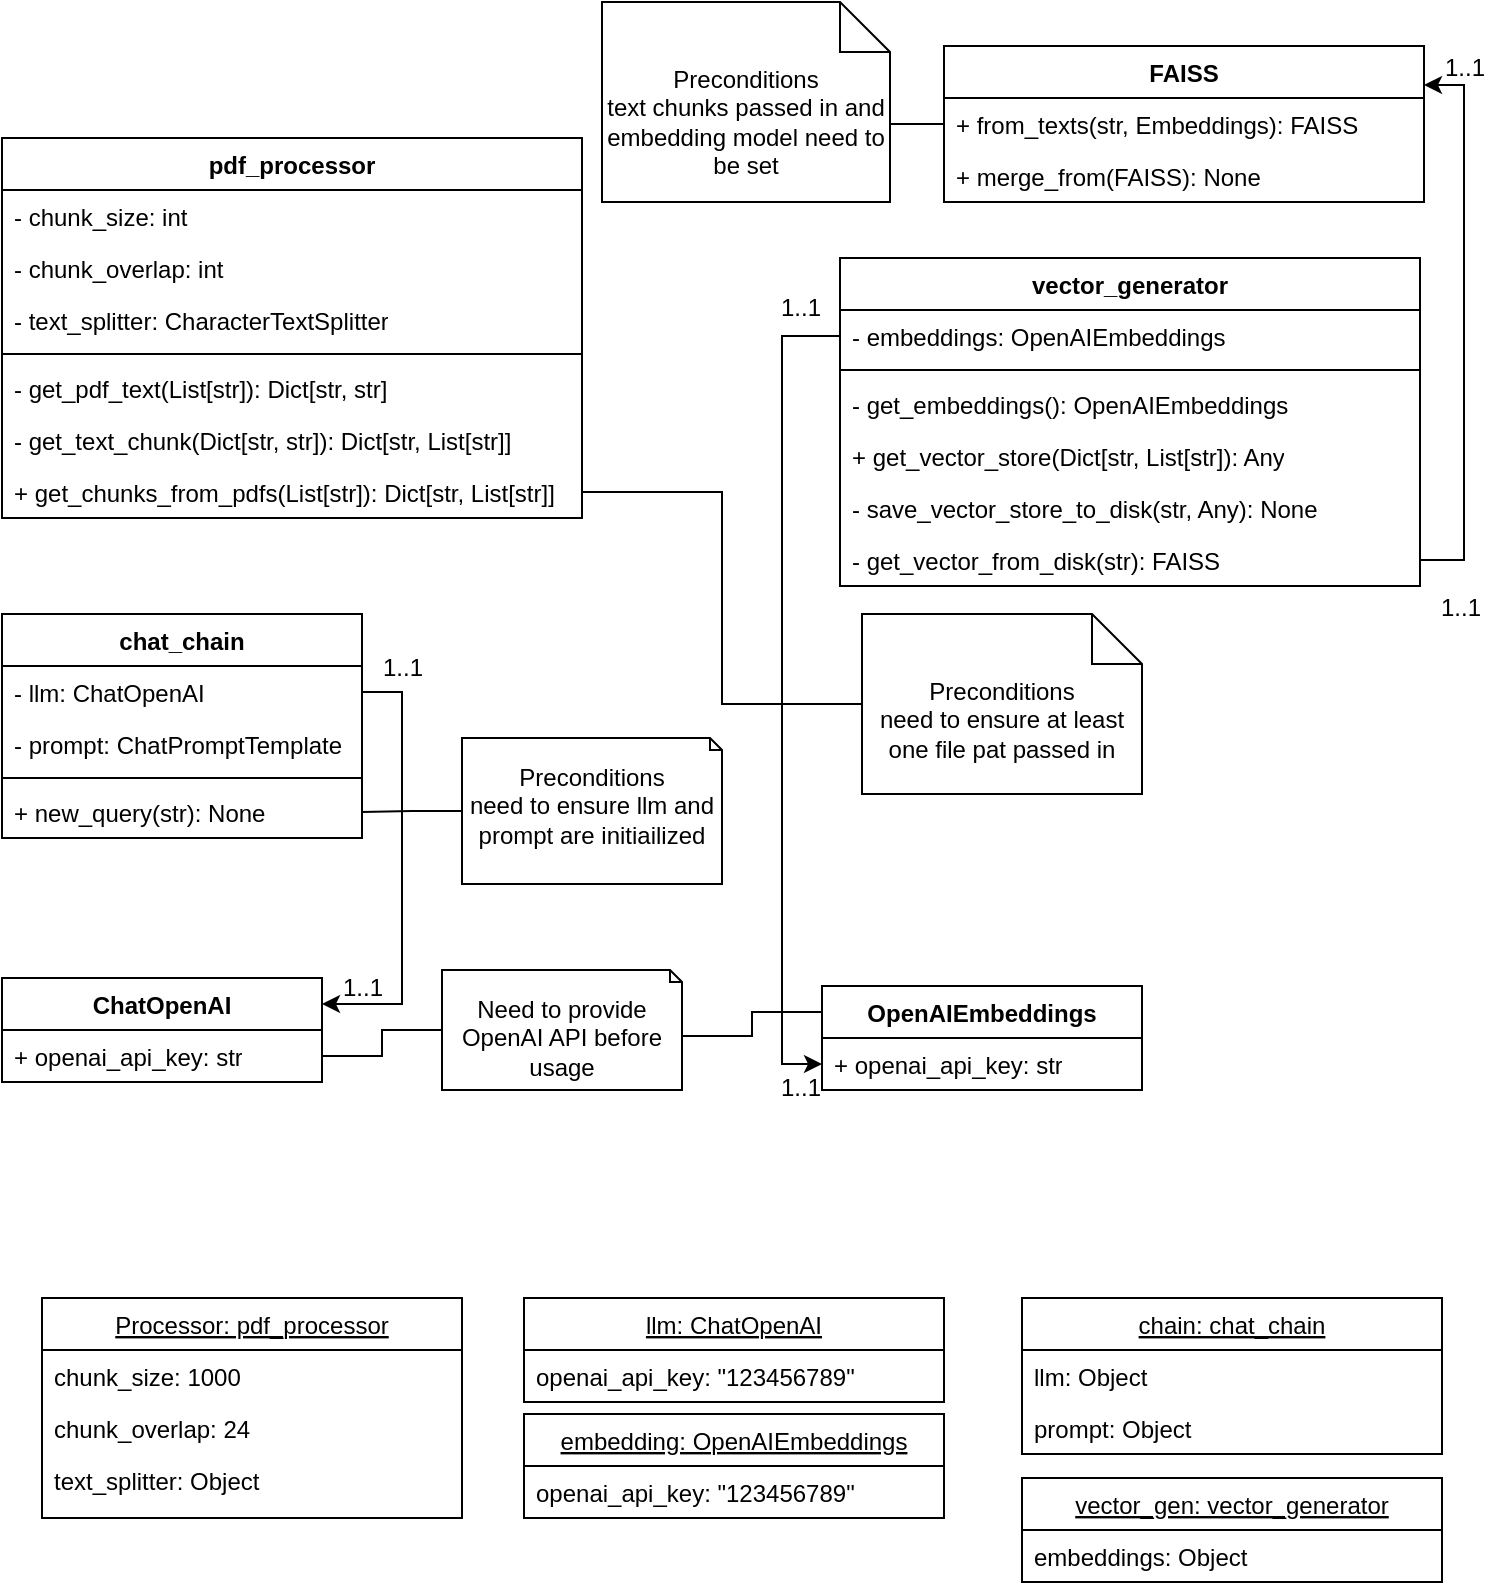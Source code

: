 <mxfile version="22.1.3" type="device">
  <diagram id="C5RBs43oDa-KdzZeNtuy" name="Page-1">
    <mxGraphModel dx="1285" dy="1945" grid="1" gridSize="10" guides="1" tooltips="1" connect="1" arrows="1" fold="1" page="1" pageScale="1" pageWidth="827" pageHeight="1169" math="0" shadow="0">
      <root>
        <mxCell id="WIyWlLk6GJQsqaUBKTNV-0" />
        <mxCell id="WIyWlLk6GJQsqaUBKTNV-1" parent="WIyWlLk6GJQsqaUBKTNV-0" />
        <mxCell id="FrNwQSdIcnlR_9s1XyZw-0" value="Processor: pdf_processor" style="swimlane;fontStyle=4;align=center;verticalAlign=top;childLayout=stackLayout;horizontal=1;startSize=26;horizontalStack=0;resizeParent=1;resizeLast=0;collapsible=1;marginBottom=0;rounded=0;shadow=0;strokeWidth=1;" parent="WIyWlLk6GJQsqaUBKTNV-1" vertex="1">
          <mxGeometry x="90" y="630" width="210" height="110" as="geometry">
            <mxRectangle x="550" y="140" width="160" height="26" as="alternateBounds" />
          </mxGeometry>
        </mxCell>
        <mxCell id="FrNwQSdIcnlR_9s1XyZw-1" value="chunk_size: 1000" style="text;align=left;verticalAlign=top;spacingLeft=4;spacingRight=4;overflow=hidden;rotatable=0;points=[[0,0.5],[1,0.5]];portConstraint=eastwest;" parent="FrNwQSdIcnlR_9s1XyZw-0" vertex="1">
          <mxGeometry y="26" width="210" height="26" as="geometry" />
        </mxCell>
        <mxCell id="FrNwQSdIcnlR_9s1XyZw-2" value="chunk_overlap: 24" style="text;align=left;verticalAlign=top;spacingLeft=4;spacingRight=4;overflow=hidden;rotatable=0;points=[[0,0.5],[1,0.5]];portConstraint=eastwest;rounded=0;shadow=0;html=0;" parent="FrNwQSdIcnlR_9s1XyZw-0" vertex="1">
          <mxGeometry y="52" width="210" height="26" as="geometry" />
        </mxCell>
        <mxCell id="FrNwQSdIcnlR_9s1XyZw-3" value="text_splitter: Object" style="text;align=left;verticalAlign=top;spacingLeft=4;spacingRight=4;overflow=hidden;rotatable=0;points=[[0,0.5],[1,0.5]];portConstraint=eastwest;rounded=0;shadow=0;html=0;" parent="FrNwQSdIcnlR_9s1XyZw-0" vertex="1">
          <mxGeometry y="78" width="210" height="26" as="geometry" />
        </mxCell>
        <mxCell id="NlZModdEgZn9xXVtde5f-0" value="vector_generator" style="swimlane;fontStyle=1;align=center;verticalAlign=top;childLayout=stackLayout;horizontal=1;startSize=26;horizontalStack=0;resizeParent=1;resizeParentMax=0;resizeLast=0;collapsible=1;marginBottom=0;whiteSpace=wrap;html=1;" vertex="1" parent="WIyWlLk6GJQsqaUBKTNV-1">
          <mxGeometry x="489" y="110" width="290" height="164" as="geometry" />
        </mxCell>
        <mxCell id="NlZModdEgZn9xXVtde5f-1" value="- embeddings: OpenAIEmbeddings" style="text;strokeColor=none;fillColor=none;align=left;verticalAlign=top;spacingLeft=4;spacingRight=4;overflow=hidden;rotatable=0;points=[[0,0.5],[1,0.5]];portConstraint=eastwest;whiteSpace=wrap;html=1;" vertex="1" parent="NlZModdEgZn9xXVtde5f-0">
          <mxGeometry y="26" width="290" height="26" as="geometry" />
        </mxCell>
        <mxCell id="NlZModdEgZn9xXVtde5f-2" value="" style="line;strokeWidth=1;fillColor=none;align=left;verticalAlign=middle;spacingTop=-1;spacingLeft=3;spacingRight=3;rotatable=0;labelPosition=right;points=[];portConstraint=eastwest;strokeColor=inherit;" vertex="1" parent="NlZModdEgZn9xXVtde5f-0">
          <mxGeometry y="52" width="290" height="8" as="geometry" />
        </mxCell>
        <mxCell id="NlZModdEgZn9xXVtde5f-3" value="- get_embeddings(): OpenAIEmbeddings" style="text;strokeColor=none;fillColor=none;align=left;verticalAlign=top;spacingLeft=4;spacingRight=4;overflow=hidden;rotatable=0;points=[[0,0.5],[1,0.5]];portConstraint=eastwest;whiteSpace=wrap;html=1;" vertex="1" parent="NlZModdEgZn9xXVtde5f-0">
          <mxGeometry y="60" width="290" height="26" as="geometry" />
        </mxCell>
        <mxCell id="NlZModdEgZn9xXVtde5f-13" value="+ get_vector_store(Dict[str, List[str]): Any" style="text;strokeColor=none;fillColor=none;align=left;verticalAlign=top;spacingLeft=4;spacingRight=4;overflow=hidden;rotatable=0;points=[[0,0.5],[1,0.5]];portConstraint=eastwest;whiteSpace=wrap;html=1;" vertex="1" parent="NlZModdEgZn9xXVtde5f-0">
          <mxGeometry y="86" width="290" height="26" as="geometry" />
        </mxCell>
        <mxCell id="NlZModdEgZn9xXVtde5f-14" value="- save_vector_store_to_disk(str, Any): None" style="text;strokeColor=none;fillColor=none;align=left;verticalAlign=top;spacingLeft=4;spacingRight=4;overflow=hidden;rotatable=0;points=[[0,0.5],[1,0.5]];portConstraint=eastwest;whiteSpace=wrap;html=1;" vertex="1" parent="NlZModdEgZn9xXVtde5f-0">
          <mxGeometry y="112" width="290" height="26" as="geometry" />
        </mxCell>
        <mxCell id="NlZModdEgZn9xXVtde5f-15" value="- get_vector_from_disk(str): FAISS" style="text;strokeColor=none;fillColor=none;align=left;verticalAlign=top;spacingLeft=4;spacingRight=4;overflow=hidden;rotatable=0;points=[[0,0.5],[1,0.5]];portConstraint=eastwest;whiteSpace=wrap;html=1;" vertex="1" parent="NlZModdEgZn9xXVtde5f-0">
          <mxGeometry y="138" width="290" height="26" as="geometry" />
        </mxCell>
        <mxCell id="NlZModdEgZn9xXVtde5f-4" value="pdf_processor" style="swimlane;fontStyle=1;align=center;verticalAlign=top;childLayout=stackLayout;horizontal=1;startSize=26;horizontalStack=0;resizeParent=1;resizeParentMax=0;resizeLast=0;collapsible=1;marginBottom=0;whiteSpace=wrap;html=1;" vertex="1" parent="WIyWlLk6GJQsqaUBKTNV-1">
          <mxGeometry x="70" y="50" width="290" height="190" as="geometry" />
        </mxCell>
        <mxCell id="NlZModdEgZn9xXVtde5f-5" value="- chunk_size: int" style="text;strokeColor=none;fillColor=none;align=left;verticalAlign=top;spacingLeft=4;spacingRight=4;overflow=hidden;rotatable=0;points=[[0,0.5],[1,0.5]];portConstraint=eastwest;whiteSpace=wrap;html=1;" vertex="1" parent="NlZModdEgZn9xXVtde5f-4">
          <mxGeometry y="26" width="290" height="26" as="geometry" />
        </mxCell>
        <mxCell id="NlZModdEgZn9xXVtde5f-8" value="- chunk_overlap: int" style="text;strokeColor=none;fillColor=none;align=left;verticalAlign=top;spacingLeft=4;spacingRight=4;overflow=hidden;rotatable=0;points=[[0,0.5],[1,0.5]];portConstraint=eastwest;whiteSpace=wrap;html=1;" vertex="1" parent="NlZModdEgZn9xXVtde5f-4">
          <mxGeometry y="52" width="290" height="26" as="geometry" />
        </mxCell>
        <mxCell id="NlZModdEgZn9xXVtde5f-10" value="- text_splitter:&amp;nbsp;CharacterTextSplitter" style="text;strokeColor=none;fillColor=none;align=left;verticalAlign=top;spacingLeft=4;spacingRight=4;overflow=hidden;rotatable=0;points=[[0,0.5],[1,0.5]];portConstraint=eastwest;whiteSpace=wrap;html=1;" vertex="1" parent="NlZModdEgZn9xXVtde5f-4">
          <mxGeometry y="78" width="290" height="26" as="geometry" />
        </mxCell>
        <mxCell id="NlZModdEgZn9xXVtde5f-6" value="" style="line;strokeWidth=1;fillColor=none;align=left;verticalAlign=middle;spacingTop=-1;spacingLeft=3;spacingRight=3;rotatable=0;labelPosition=right;points=[];portConstraint=eastwest;strokeColor=inherit;" vertex="1" parent="NlZModdEgZn9xXVtde5f-4">
          <mxGeometry y="104" width="290" height="8" as="geometry" />
        </mxCell>
        <mxCell id="NlZModdEgZn9xXVtde5f-7" value="- get_pdf_text(List[str]): Dict[str, str]" style="text;strokeColor=none;fillColor=none;align=left;verticalAlign=top;spacingLeft=4;spacingRight=4;overflow=hidden;rotatable=0;points=[[0,0.5],[1,0.5]];portConstraint=eastwest;whiteSpace=wrap;html=1;" vertex="1" parent="NlZModdEgZn9xXVtde5f-4">
          <mxGeometry y="112" width="290" height="26" as="geometry" />
        </mxCell>
        <mxCell id="NlZModdEgZn9xXVtde5f-11" value="- get_text_chunk(Dict[str, str]): Dict[str, List[str]]" style="text;strokeColor=none;fillColor=none;align=left;verticalAlign=top;spacingLeft=4;spacingRight=4;overflow=hidden;rotatable=0;points=[[0,0.5],[1,0.5]];portConstraint=eastwest;whiteSpace=wrap;html=1;" vertex="1" parent="NlZModdEgZn9xXVtde5f-4">
          <mxGeometry y="138" width="290" height="26" as="geometry" />
        </mxCell>
        <mxCell id="NlZModdEgZn9xXVtde5f-12" value="+ get_chunks_from_pdfs(List[str]): Dict[str, List[str]]" style="text;strokeColor=none;fillColor=none;align=left;verticalAlign=top;spacingLeft=4;spacingRight=4;overflow=hidden;rotatable=0;points=[[0,0.5],[1,0.5]];portConstraint=eastwest;whiteSpace=wrap;html=1;" vertex="1" parent="NlZModdEgZn9xXVtde5f-4">
          <mxGeometry y="164" width="290" height="26" as="geometry" />
        </mxCell>
        <mxCell id="NlZModdEgZn9xXVtde5f-16" value="OpenAIEmbeddings" style="swimlane;fontStyle=1;align=center;verticalAlign=top;childLayout=stackLayout;horizontal=1;startSize=26;horizontalStack=0;resizeParent=1;resizeParentMax=0;resizeLast=0;collapsible=1;marginBottom=0;whiteSpace=wrap;html=1;" vertex="1" parent="WIyWlLk6GJQsqaUBKTNV-1">
          <mxGeometry x="480" y="474" width="160" height="52" as="geometry" />
        </mxCell>
        <mxCell id="NlZModdEgZn9xXVtde5f-17" value="+ openai_api_key: str" style="text;strokeColor=none;fillColor=none;align=left;verticalAlign=top;spacingLeft=4;spacingRight=4;overflow=hidden;rotatable=0;points=[[0,0.5],[1,0.5]];portConstraint=eastwest;whiteSpace=wrap;html=1;" vertex="1" parent="NlZModdEgZn9xXVtde5f-16">
          <mxGeometry y="26" width="160" height="26" as="geometry" />
        </mxCell>
        <mxCell id="NlZModdEgZn9xXVtde5f-20" value="FAISS" style="swimlane;fontStyle=1;align=center;verticalAlign=top;childLayout=stackLayout;horizontal=1;startSize=26;horizontalStack=0;resizeParent=1;resizeParentMax=0;resizeLast=0;collapsible=1;marginBottom=0;whiteSpace=wrap;html=1;" vertex="1" parent="WIyWlLk6GJQsqaUBKTNV-1">
          <mxGeometry x="541" y="4" width="240" height="78" as="geometry" />
        </mxCell>
        <mxCell id="NlZModdEgZn9xXVtde5f-23" value="+ from_texts(str, Embeddings): FAISS" style="text;strokeColor=none;fillColor=none;align=left;verticalAlign=top;spacingLeft=4;spacingRight=4;overflow=hidden;rotatable=0;points=[[0,0.5],[1,0.5]];portConstraint=eastwest;whiteSpace=wrap;html=1;" vertex="1" parent="NlZModdEgZn9xXVtde5f-20">
          <mxGeometry y="26" width="240" height="26" as="geometry" />
        </mxCell>
        <mxCell id="NlZModdEgZn9xXVtde5f-24" value="+ merge_from(FAISS): None" style="text;strokeColor=none;fillColor=none;align=left;verticalAlign=top;spacingLeft=4;spacingRight=4;overflow=hidden;rotatable=0;points=[[0,0.5],[1,0.5]];portConstraint=eastwest;whiteSpace=wrap;html=1;" vertex="1" parent="NlZModdEgZn9xXVtde5f-20">
          <mxGeometry y="52" width="240" height="26" as="geometry" />
        </mxCell>
        <mxCell id="NlZModdEgZn9xXVtde5f-29" value="chat_chain" style="swimlane;fontStyle=1;align=center;verticalAlign=top;childLayout=stackLayout;horizontal=1;startSize=26;horizontalStack=0;resizeParent=1;resizeParentMax=0;resizeLast=0;collapsible=1;marginBottom=0;whiteSpace=wrap;html=1;" vertex="1" parent="WIyWlLk6GJQsqaUBKTNV-1">
          <mxGeometry x="70" y="288" width="180" height="112" as="geometry" />
        </mxCell>
        <mxCell id="NlZModdEgZn9xXVtde5f-30" value="- llm: ChatOpenAI" style="text;strokeColor=none;fillColor=none;align=left;verticalAlign=top;spacingLeft=4;spacingRight=4;overflow=hidden;rotatable=0;points=[[0,0.5],[1,0.5]];portConstraint=eastwest;whiteSpace=wrap;html=1;" vertex="1" parent="NlZModdEgZn9xXVtde5f-29">
          <mxGeometry y="26" width="180" height="26" as="geometry" />
        </mxCell>
        <mxCell id="NlZModdEgZn9xXVtde5f-34" value="- prompt: ChatPromptTemplate" style="text;strokeColor=none;fillColor=none;align=left;verticalAlign=top;spacingLeft=4;spacingRight=4;overflow=hidden;rotatable=0;points=[[0,0.5],[1,0.5]];portConstraint=eastwest;whiteSpace=wrap;html=1;" vertex="1" parent="NlZModdEgZn9xXVtde5f-29">
          <mxGeometry y="52" width="180" height="26" as="geometry" />
        </mxCell>
        <mxCell id="NlZModdEgZn9xXVtde5f-31" value="" style="line;strokeWidth=1;fillColor=none;align=left;verticalAlign=middle;spacingTop=-1;spacingLeft=3;spacingRight=3;rotatable=0;labelPosition=right;points=[];portConstraint=eastwest;strokeColor=inherit;" vertex="1" parent="NlZModdEgZn9xXVtde5f-29">
          <mxGeometry y="78" width="180" height="8" as="geometry" />
        </mxCell>
        <mxCell id="NlZModdEgZn9xXVtde5f-32" value="+ new_query(str): None" style="text;strokeColor=none;fillColor=none;align=left;verticalAlign=top;spacingLeft=4;spacingRight=4;overflow=hidden;rotatable=0;points=[[0,0.5],[1,0.5]];portConstraint=eastwest;whiteSpace=wrap;html=1;" vertex="1" parent="NlZModdEgZn9xXVtde5f-29">
          <mxGeometry y="86" width="180" height="26" as="geometry" />
        </mxCell>
        <mxCell id="NlZModdEgZn9xXVtde5f-35" value="ChatOpenAI" style="swimlane;fontStyle=1;align=center;verticalAlign=top;childLayout=stackLayout;horizontal=1;startSize=26;horizontalStack=0;resizeParent=1;resizeParentMax=0;resizeLast=0;collapsible=1;marginBottom=0;whiteSpace=wrap;html=1;" vertex="1" parent="WIyWlLk6GJQsqaUBKTNV-1">
          <mxGeometry x="70" y="470" width="160" height="52" as="geometry" />
        </mxCell>
        <mxCell id="NlZModdEgZn9xXVtde5f-36" value="+ openai_api_key: str" style="text;strokeColor=none;fillColor=none;align=left;verticalAlign=top;spacingLeft=4;spacingRight=4;overflow=hidden;rotatable=0;points=[[0,0.5],[1,0.5]];portConstraint=eastwest;whiteSpace=wrap;html=1;" vertex="1" parent="NlZModdEgZn9xXVtde5f-35">
          <mxGeometry y="26" width="160" height="26" as="geometry" />
        </mxCell>
        <mxCell id="NlZModdEgZn9xXVtde5f-41" style="edgeStyle=orthogonalEdgeStyle;rounded=0;orthogonalLoop=1;jettySize=auto;html=1;exitX=1;exitY=0.5;exitDx=0;exitDy=0;entryX=1;entryY=0.25;entryDx=0;entryDy=0;" edge="1" parent="WIyWlLk6GJQsqaUBKTNV-1" source="NlZModdEgZn9xXVtde5f-30" target="NlZModdEgZn9xXVtde5f-35">
          <mxGeometry relative="1" as="geometry" />
        </mxCell>
        <mxCell id="NlZModdEgZn9xXVtde5f-42" style="edgeStyle=orthogonalEdgeStyle;rounded=0;orthogonalLoop=1;jettySize=auto;html=1;exitX=0;exitY=0.5;exitDx=0;exitDy=0;entryX=0;entryY=0.5;entryDx=0;entryDy=0;" edge="1" parent="WIyWlLk6GJQsqaUBKTNV-1" source="NlZModdEgZn9xXVtde5f-1" target="NlZModdEgZn9xXVtde5f-17">
          <mxGeometry relative="1" as="geometry" />
        </mxCell>
        <mxCell id="NlZModdEgZn9xXVtde5f-45" style="edgeStyle=orthogonalEdgeStyle;rounded=0;orthogonalLoop=1;jettySize=auto;html=1;exitX=0;exitY=0.5;exitDx=0;exitDy=0;exitPerimeter=0;entryX=1;entryY=0.5;entryDx=0;entryDy=0;endArrow=none;endFill=0;" edge="1" parent="WIyWlLk6GJQsqaUBKTNV-1" source="NlZModdEgZn9xXVtde5f-44" target="NlZModdEgZn9xXVtde5f-36">
          <mxGeometry relative="1" as="geometry" />
        </mxCell>
        <mxCell id="NlZModdEgZn9xXVtde5f-44" value="Need to provide OpenAI API before usage" style="shape=note2;boundedLbl=1;whiteSpace=wrap;html=1;size=6;verticalAlign=top;align=center;" vertex="1" parent="WIyWlLk6GJQsqaUBKTNV-1">
          <mxGeometry x="290" y="466" width="120" height="60" as="geometry" />
        </mxCell>
        <mxCell id="NlZModdEgZn9xXVtde5f-46" style="edgeStyle=orthogonalEdgeStyle;rounded=0;orthogonalLoop=1;jettySize=auto;html=1;exitX=0;exitY=0.25;exitDx=0;exitDy=0;entryX=0;entryY=0;entryDx=120;entryDy=33;entryPerimeter=0;endArrow=none;endFill=0;" edge="1" parent="WIyWlLk6GJQsqaUBKTNV-1" source="NlZModdEgZn9xXVtde5f-16" target="NlZModdEgZn9xXVtde5f-44">
          <mxGeometry relative="1" as="geometry" />
        </mxCell>
        <mxCell id="NlZModdEgZn9xXVtde5f-50" style="edgeStyle=orthogonalEdgeStyle;rounded=0;orthogonalLoop=1;jettySize=auto;html=1;exitX=0;exitY=0.5;exitDx=0;exitDy=0;exitPerimeter=0;entryX=1;entryY=0.5;entryDx=0;entryDy=0;endArrow=none;endFill=0;" edge="1" parent="WIyWlLk6GJQsqaUBKTNV-1" source="NlZModdEgZn9xXVtde5f-48" target="NlZModdEgZn9xXVtde5f-32">
          <mxGeometry relative="1" as="geometry" />
        </mxCell>
        <mxCell id="NlZModdEgZn9xXVtde5f-48" value="Preconditions&lt;br&gt;need to ensure llm and prompt are initiailized" style="shape=note2;boundedLbl=1;whiteSpace=wrap;html=1;size=6;verticalAlign=top;align=center;" vertex="1" parent="WIyWlLk6GJQsqaUBKTNV-1">
          <mxGeometry x="300" y="350" width="130" height="73" as="geometry" />
        </mxCell>
        <mxCell id="NlZModdEgZn9xXVtde5f-49" style="edgeStyle=orthogonalEdgeStyle;rounded=0;orthogonalLoop=1;jettySize=auto;html=1;exitX=1;exitY=0.5;exitDx=0;exitDy=0;entryX=1;entryY=0.25;entryDx=0;entryDy=0;" edge="1" parent="WIyWlLk6GJQsqaUBKTNV-1" source="NlZModdEgZn9xXVtde5f-15" target="NlZModdEgZn9xXVtde5f-20">
          <mxGeometry relative="1" as="geometry" />
        </mxCell>
        <mxCell id="NlZModdEgZn9xXVtde5f-53" style="edgeStyle=orthogonalEdgeStyle;rounded=0;orthogonalLoop=1;jettySize=auto;html=1;exitX=0;exitY=0.5;exitDx=0;exitDy=0;exitPerimeter=0;entryX=1;entryY=0.5;entryDx=0;entryDy=0;endArrow=none;endFill=0;" edge="1" parent="WIyWlLk6GJQsqaUBKTNV-1" source="NlZModdEgZn9xXVtde5f-52" target="NlZModdEgZn9xXVtde5f-12">
          <mxGeometry relative="1" as="geometry" />
        </mxCell>
        <mxCell id="NlZModdEgZn9xXVtde5f-52" value="Preconditions&lt;br&gt;need to ensure at least one file pat passed in" style="shape=note2;boundedLbl=1;whiteSpace=wrap;html=1;size=25;verticalAlign=top;align=center;" vertex="1" parent="WIyWlLk6GJQsqaUBKTNV-1">
          <mxGeometry x="500" y="288" width="140" height="90" as="geometry" />
        </mxCell>
        <mxCell id="NlZModdEgZn9xXVtde5f-54" value="Preconditions&lt;br&gt;text chunks passed in and embedding model need to be set" style="shape=note2;boundedLbl=1;whiteSpace=wrap;html=1;size=25;verticalAlign=top;align=center;" vertex="1" parent="WIyWlLk6GJQsqaUBKTNV-1">
          <mxGeometry x="370" y="-18" width="144" height="100" as="geometry" />
        </mxCell>
        <mxCell id="NlZModdEgZn9xXVtde5f-55" style="edgeStyle=orthogonalEdgeStyle;rounded=0;orthogonalLoop=1;jettySize=auto;html=1;exitX=0;exitY=0.5;exitDx=0;exitDy=0;entryX=0;entryY=0;entryDx=144;entryDy=62.5;entryPerimeter=0;endArrow=none;endFill=0;" edge="1" parent="WIyWlLk6GJQsqaUBKTNV-1" source="NlZModdEgZn9xXVtde5f-23" target="NlZModdEgZn9xXVtde5f-54">
          <mxGeometry relative="1" as="geometry" />
        </mxCell>
        <mxCell id="NlZModdEgZn9xXVtde5f-57" value="1..1" style="text;html=1;align=center;verticalAlign=middle;resizable=0;points=[];autosize=1;strokeColor=none;fillColor=none;" vertex="1" parent="WIyWlLk6GJQsqaUBKTNV-1">
          <mxGeometry x="250" y="300" width="40" height="30" as="geometry" />
        </mxCell>
        <mxCell id="NlZModdEgZn9xXVtde5f-58" value="1..1" style="text;html=1;align=center;verticalAlign=middle;resizable=0;points=[];autosize=1;strokeColor=none;fillColor=none;" vertex="1" parent="WIyWlLk6GJQsqaUBKTNV-1">
          <mxGeometry x="230" y="460" width="40" height="30" as="geometry" />
        </mxCell>
        <mxCell id="NlZModdEgZn9xXVtde5f-59" value="1..1" style="text;html=1;align=center;verticalAlign=middle;resizable=0;points=[];autosize=1;strokeColor=none;fillColor=none;" vertex="1" parent="WIyWlLk6GJQsqaUBKTNV-1">
          <mxGeometry x="449" y="510" width="40" height="30" as="geometry" />
        </mxCell>
        <mxCell id="NlZModdEgZn9xXVtde5f-60" value="1..1" style="text;html=1;align=center;verticalAlign=middle;resizable=0;points=[];autosize=1;strokeColor=none;fillColor=none;" vertex="1" parent="WIyWlLk6GJQsqaUBKTNV-1">
          <mxGeometry x="449" y="120" width="40" height="30" as="geometry" />
        </mxCell>
        <mxCell id="NlZModdEgZn9xXVtde5f-62" value="1..1" style="text;html=1;align=center;verticalAlign=middle;resizable=0;points=[];autosize=1;strokeColor=none;fillColor=none;" vertex="1" parent="WIyWlLk6GJQsqaUBKTNV-1">
          <mxGeometry x="781" width="40" height="30" as="geometry" />
        </mxCell>
        <mxCell id="NlZModdEgZn9xXVtde5f-63" value="1..1" style="text;html=1;align=center;verticalAlign=middle;resizable=0;points=[];autosize=1;strokeColor=none;fillColor=none;" vertex="1" parent="WIyWlLk6GJQsqaUBKTNV-1">
          <mxGeometry x="779" y="270" width="40" height="30" as="geometry" />
        </mxCell>
        <mxCell id="NlZModdEgZn9xXVtde5f-65" value="llm: ChatOpenAI" style="swimlane;fontStyle=4;align=center;verticalAlign=top;childLayout=stackLayout;horizontal=1;startSize=26;horizontalStack=0;resizeParent=1;resizeLast=0;collapsible=1;marginBottom=0;rounded=0;shadow=0;strokeWidth=1;" vertex="1" parent="WIyWlLk6GJQsqaUBKTNV-1">
          <mxGeometry x="331" y="630" width="210" height="52" as="geometry">
            <mxRectangle x="550" y="140" width="160" height="26" as="alternateBounds" />
          </mxGeometry>
        </mxCell>
        <mxCell id="NlZModdEgZn9xXVtde5f-68" value="openai_api_key: &quot;123456789&quot;" style="text;align=left;verticalAlign=top;spacingLeft=4;spacingRight=4;overflow=hidden;rotatable=0;points=[[0,0.5],[1,0.5]];portConstraint=eastwest;rounded=0;shadow=0;html=0;" vertex="1" parent="NlZModdEgZn9xXVtde5f-65">
          <mxGeometry y="26" width="210" height="26" as="geometry" />
        </mxCell>
        <mxCell id="NlZModdEgZn9xXVtde5f-69" value="embedding: OpenAIEmbeddings" style="swimlane;fontStyle=4;align=center;verticalAlign=top;childLayout=stackLayout;horizontal=1;startSize=26;horizontalStack=0;resizeParent=1;resizeLast=0;collapsible=1;marginBottom=0;rounded=0;shadow=0;strokeWidth=1;" vertex="1" parent="WIyWlLk6GJQsqaUBKTNV-1">
          <mxGeometry x="331" y="688" width="210" height="52" as="geometry">
            <mxRectangle x="550" y="140" width="160" height="26" as="alternateBounds" />
          </mxGeometry>
        </mxCell>
        <mxCell id="NlZModdEgZn9xXVtde5f-70" value="openai_api_key: &quot;123456789&quot;" style="text;align=left;verticalAlign=top;spacingLeft=4;spacingRight=4;overflow=hidden;rotatable=0;points=[[0,0.5],[1,0.5]];portConstraint=eastwest;rounded=0;shadow=0;html=0;" vertex="1" parent="NlZModdEgZn9xXVtde5f-69">
          <mxGeometry y="26" width="210" height="26" as="geometry" />
        </mxCell>
        <mxCell id="NlZModdEgZn9xXVtde5f-71" value="chain: chat_chain" style="swimlane;fontStyle=4;align=center;verticalAlign=top;childLayout=stackLayout;horizontal=1;startSize=26;horizontalStack=0;resizeParent=1;resizeLast=0;collapsible=1;marginBottom=0;rounded=0;shadow=0;strokeWidth=1;" vertex="1" parent="WIyWlLk6GJQsqaUBKTNV-1">
          <mxGeometry x="580" y="630" width="210" height="78" as="geometry">
            <mxRectangle x="550" y="140" width="160" height="26" as="alternateBounds" />
          </mxGeometry>
        </mxCell>
        <mxCell id="NlZModdEgZn9xXVtde5f-72" value="llm: Object" style="text;align=left;verticalAlign=top;spacingLeft=4;spacingRight=4;overflow=hidden;rotatable=0;points=[[0,0.5],[1,0.5]];portConstraint=eastwest;" vertex="1" parent="NlZModdEgZn9xXVtde5f-71">
          <mxGeometry y="26" width="210" height="26" as="geometry" />
        </mxCell>
        <mxCell id="NlZModdEgZn9xXVtde5f-73" value="prompt: Object" style="text;align=left;verticalAlign=top;spacingLeft=4;spacingRight=4;overflow=hidden;rotatable=0;points=[[0,0.5],[1,0.5]];portConstraint=eastwest;rounded=0;shadow=0;html=0;" vertex="1" parent="NlZModdEgZn9xXVtde5f-71">
          <mxGeometry y="52" width="210" height="26" as="geometry" />
        </mxCell>
        <mxCell id="NlZModdEgZn9xXVtde5f-78" value="vector_gen: vector_generator" style="swimlane;fontStyle=4;align=center;verticalAlign=top;childLayout=stackLayout;horizontal=1;startSize=26;horizontalStack=0;resizeParent=1;resizeLast=0;collapsible=1;marginBottom=0;rounded=0;shadow=0;strokeWidth=1;" vertex="1" parent="WIyWlLk6GJQsqaUBKTNV-1">
          <mxGeometry x="580" y="720" width="210" height="52" as="geometry">
            <mxRectangle x="550" y="140" width="160" height="26" as="alternateBounds" />
          </mxGeometry>
        </mxCell>
        <mxCell id="NlZModdEgZn9xXVtde5f-79" value="embeddings: Object" style="text;align=left;verticalAlign=top;spacingLeft=4;spacingRight=4;overflow=hidden;rotatable=0;points=[[0,0.5],[1,0.5]];portConstraint=eastwest;rounded=0;shadow=0;html=0;" vertex="1" parent="NlZModdEgZn9xXVtde5f-78">
          <mxGeometry y="26" width="210" height="26" as="geometry" />
        </mxCell>
      </root>
    </mxGraphModel>
  </diagram>
</mxfile>
